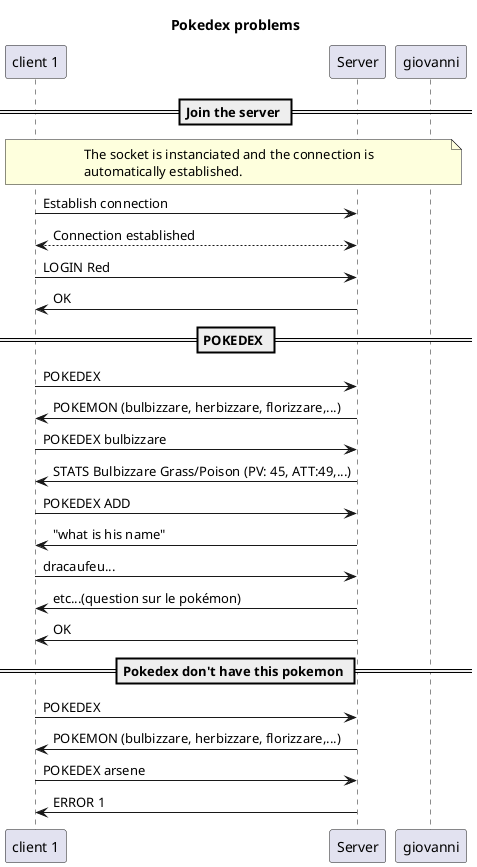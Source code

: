 @startuml PokedexProblems
title "Pokedex problems"

participant "client 1" as c1
participant "Server" as s

== Join the server ==

note over c1,giovanni
The socket is instanciated and the connection is
automatically established.
end note

c1->s : Establish connection
c1<-->s : Connection established

c1->s: LOGIN Red
s->c1: OK

== POKEDEX ==

c1->s: POKEDEX
s->c1: POKEMON (bulbizzare, herbizzare, florizzare,...)
c1->s: POKEDEX bulbizzare
s->c1: STATS Bulbizzare Grass/Poison (PV: 45, ATT:49,...)

c1->s: POKEDEX ADD
s->c1: "what is his name"
c1->s: dracaufeu...
s->c1: etc...(question sur le pokémon)
s->c1: OK

== Pokedex don't have this pokemon ==

c1->s: POKEDEX
s->c1: POKEMON (bulbizzare, herbizzare, florizzare,...)
c1->s: POKEDEX arsene
s->c1: ERROR 1




@enduml